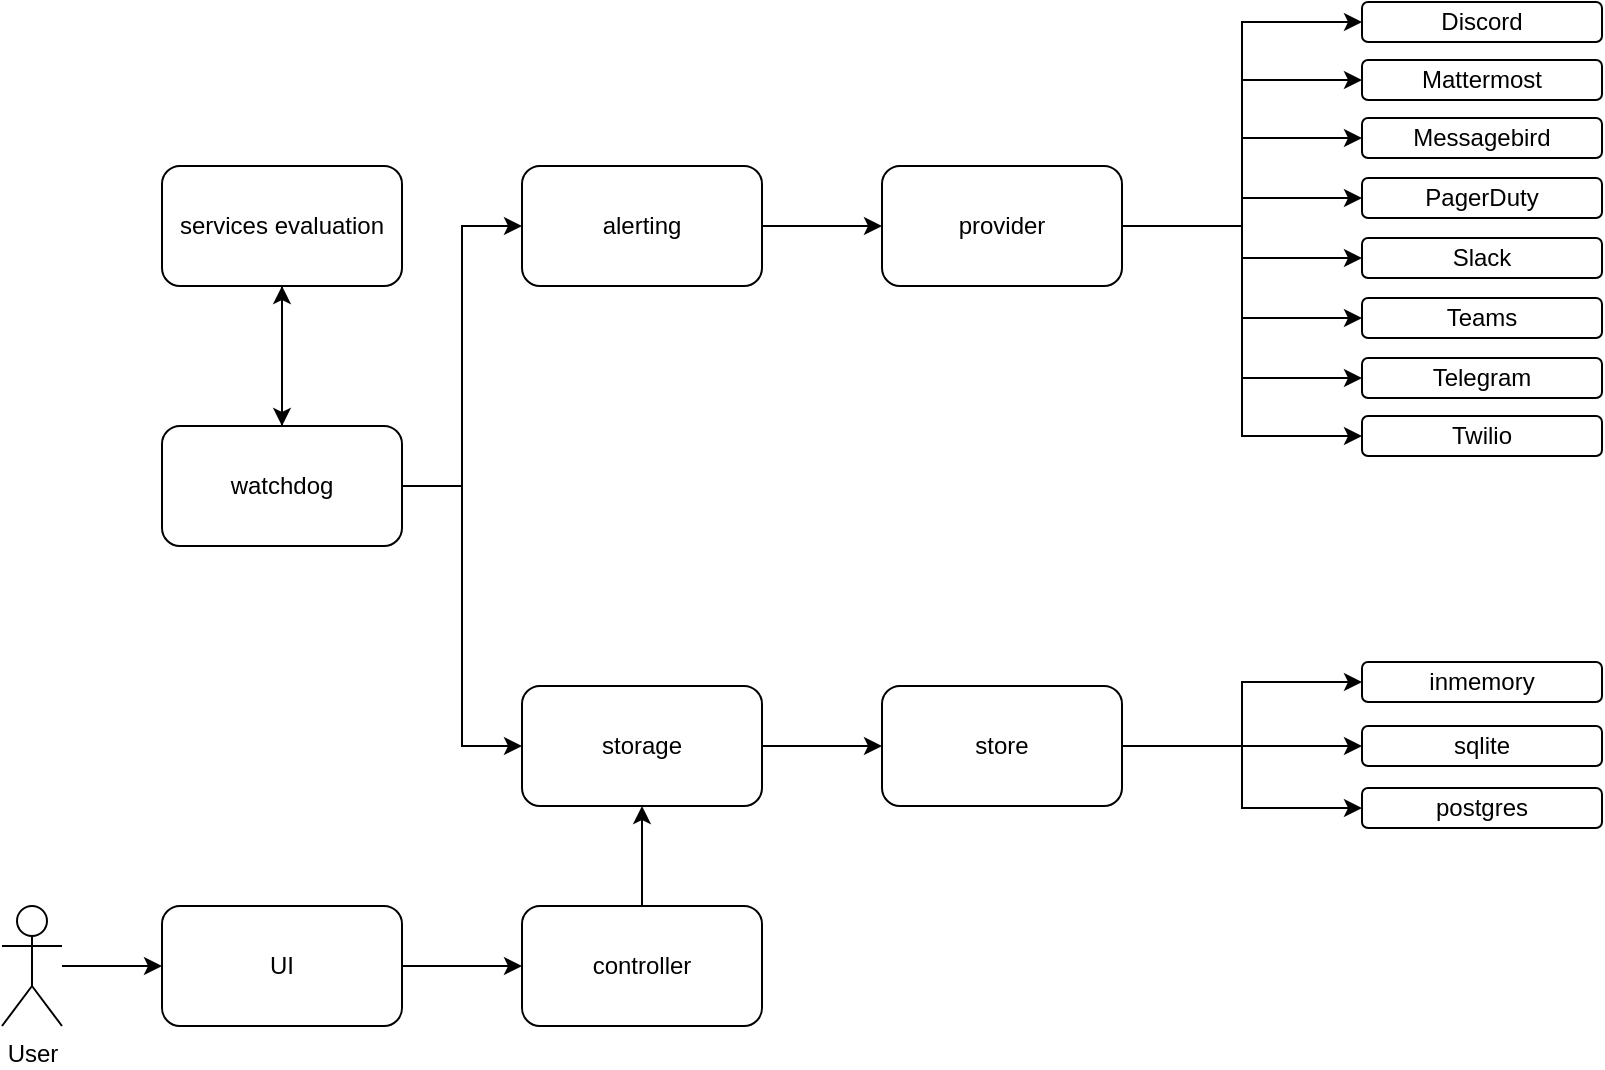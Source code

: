 <mxfile version="15.0.6" type="device"><diagram id="FBbfVOMCjf6Z2LK8Yagy" name="Page-1"><mxGraphModel dx="791" dy="358" grid="1" gridSize="10" guides="1" tooltips="1" connect="1" arrows="1" fold="1" page="1" pageScale="1" pageWidth="1200" pageHeight="1920" math="0" shadow="0"><root><mxCell id="0"/><mxCell id="1" parent="0"/><mxCell id="NOXlemDu1rowvWpGoh8e-1" value="" style="edgeStyle=orthogonalEdgeStyle;rounded=0;orthogonalLoop=1;jettySize=auto;html=1;" edge="1" parent="1" source="NOXlemDu1rowvWpGoh8e-2" target="NOXlemDu1rowvWpGoh8e-17"><mxGeometry relative="1" as="geometry"/></mxCell><mxCell id="NOXlemDu1rowvWpGoh8e-2" value="alerting" style="rounded=1;whiteSpace=wrap;html=1;" vertex="1" parent="1"><mxGeometry x="890" y="202" width="120" height="60" as="geometry"/></mxCell><mxCell id="NOXlemDu1rowvWpGoh8e-3" style="edgeStyle=orthogonalEdgeStyle;rounded=0;orthogonalLoop=1;jettySize=auto;html=1;entryX=0;entryY=0.5;entryDx=0;entryDy=0;" edge="1" parent="1" source="NOXlemDu1rowvWpGoh8e-6" target="NOXlemDu1rowvWpGoh8e-8"><mxGeometry relative="1" as="geometry"/></mxCell><mxCell id="NOXlemDu1rowvWpGoh8e-4" style="edgeStyle=orthogonalEdgeStyle;rounded=0;orthogonalLoop=1;jettySize=auto;html=1;entryX=0;entryY=0.5;entryDx=0;entryDy=0;" edge="1" parent="1" source="NOXlemDu1rowvWpGoh8e-6" target="NOXlemDu1rowvWpGoh8e-2"><mxGeometry relative="1" as="geometry"/></mxCell><mxCell id="NOXlemDu1rowvWpGoh8e-5" style="edgeStyle=orthogonalEdgeStyle;rounded=0;orthogonalLoop=1;jettySize=auto;html=1;entryX=0.5;entryY=1;entryDx=0;entryDy=0;" edge="1" parent="1" source="NOXlemDu1rowvWpGoh8e-6" target="NOXlemDu1rowvWpGoh8e-30"><mxGeometry relative="1" as="geometry"/></mxCell><mxCell id="NOXlemDu1rowvWpGoh8e-6" value="watchdog" style="rounded=1;whiteSpace=wrap;html=1;" vertex="1" parent="1"><mxGeometry x="710" y="332" width="120" height="60" as="geometry"/></mxCell><mxCell id="NOXlemDu1rowvWpGoh8e-7" style="edgeStyle=orthogonalEdgeStyle;rounded=0;orthogonalLoop=1;jettySize=auto;html=1;entryX=0;entryY=0.5;entryDx=0;entryDy=0;" edge="1" parent="1" source="NOXlemDu1rowvWpGoh8e-8" target="NOXlemDu1rowvWpGoh8e-26"><mxGeometry relative="1" as="geometry"/></mxCell><mxCell id="NOXlemDu1rowvWpGoh8e-8" value="storage" style="rounded=1;whiteSpace=wrap;html=1;" vertex="1" parent="1"><mxGeometry x="890" y="462" width="120" height="60" as="geometry"/></mxCell><mxCell id="NOXlemDu1rowvWpGoh8e-9" value="" style="edgeStyle=orthogonalEdgeStyle;rounded=0;orthogonalLoop=1;jettySize=auto;html=1;entryX=0;entryY=0.5;entryDx=0;entryDy=0;" edge="1" parent="1" source="NOXlemDu1rowvWpGoh8e-17" target="NOXlemDu1rowvWpGoh8e-20"><mxGeometry relative="1" as="geometry"/></mxCell><mxCell id="NOXlemDu1rowvWpGoh8e-10" style="edgeStyle=orthogonalEdgeStyle;rounded=0;orthogonalLoop=1;jettySize=auto;html=1;entryX=0;entryY=0.5;entryDx=0;entryDy=0;" edge="1" parent="1" source="NOXlemDu1rowvWpGoh8e-17" target="NOXlemDu1rowvWpGoh8e-19"><mxGeometry relative="1" as="geometry"/></mxCell><mxCell id="NOXlemDu1rowvWpGoh8e-11" style="edgeStyle=orthogonalEdgeStyle;rounded=0;orthogonalLoop=1;jettySize=auto;html=1;entryX=0;entryY=0.5;entryDx=0;entryDy=0;" edge="1" parent="1" source="NOXlemDu1rowvWpGoh8e-17" target="NOXlemDu1rowvWpGoh8e-18"><mxGeometry relative="1" as="geometry"/></mxCell><mxCell id="NOXlemDu1rowvWpGoh8e-12" style="edgeStyle=orthogonalEdgeStyle;rounded=0;orthogonalLoop=1;jettySize=auto;html=1;entryX=0;entryY=0.5;entryDx=0;entryDy=0;" edge="1" parent="1" source="NOXlemDu1rowvWpGoh8e-17" target="NOXlemDu1rowvWpGoh8e-21"><mxGeometry relative="1" as="geometry"/></mxCell><mxCell id="NOXlemDu1rowvWpGoh8e-13" style="edgeStyle=orthogonalEdgeStyle;rounded=0;orthogonalLoop=1;jettySize=auto;html=1;entryX=0;entryY=0.5;entryDx=0;entryDy=0;" edge="1" parent="1" source="NOXlemDu1rowvWpGoh8e-17" target="NOXlemDu1rowvWpGoh8e-23"><mxGeometry relative="1" as="geometry"/></mxCell><mxCell id="NOXlemDu1rowvWpGoh8e-14" style="edgeStyle=orthogonalEdgeStyle;rounded=0;orthogonalLoop=1;jettySize=auto;html=1;entryX=0;entryY=0.5;entryDx=0;entryDy=0;" edge="1" parent="1" source="NOXlemDu1rowvWpGoh8e-17" target="NOXlemDu1rowvWpGoh8e-22"><mxGeometry relative="1" as="geometry"/></mxCell><mxCell id="NOXlemDu1rowvWpGoh8e-15" style="edgeStyle=orthogonalEdgeStyle;rounded=0;orthogonalLoop=1;jettySize=auto;html=1;entryX=0;entryY=0.5;entryDx=0;entryDy=0;" edge="1" parent="1" source="NOXlemDu1rowvWpGoh8e-17" target="NOXlemDu1rowvWpGoh8e-31"><mxGeometry relative="1" as="geometry"/></mxCell><mxCell id="NOXlemDu1rowvWpGoh8e-16" style="edgeStyle=orthogonalEdgeStyle;rounded=0;orthogonalLoop=1;jettySize=auto;html=1;entryX=0;entryY=0.5;entryDx=0;entryDy=0;" edge="1" parent="1" source="NOXlemDu1rowvWpGoh8e-17" target="NOXlemDu1rowvWpGoh8e-32"><mxGeometry relative="1" as="geometry"/></mxCell><mxCell id="NOXlemDu1rowvWpGoh8e-17" value="provider" style="whiteSpace=wrap;html=1;rounded=1;" vertex="1" parent="1"><mxGeometry x="1070" y="202" width="120" height="60" as="geometry"/></mxCell><mxCell id="NOXlemDu1rowvWpGoh8e-18" value="Messagebird" style="whiteSpace=wrap;html=1;rounded=1;" vertex="1" parent="1"><mxGeometry x="1310" y="178" width="120" height="20" as="geometry"/></mxCell><mxCell id="NOXlemDu1rowvWpGoh8e-19" value="Slack" style="whiteSpace=wrap;html=1;rounded=1;" vertex="1" parent="1"><mxGeometry x="1310" y="238" width="120" height="20" as="geometry"/></mxCell><mxCell id="NOXlemDu1rowvWpGoh8e-20" value="PagerDuty" style="whiteSpace=wrap;html=1;rounded=1;" vertex="1" parent="1"><mxGeometry x="1310" y="208" width="120" height="20" as="geometry"/></mxCell><mxCell id="NOXlemDu1rowvWpGoh8e-21" value="&lt;div&gt;Teams&lt;/div&gt;" style="whiteSpace=wrap;html=1;rounded=1;" vertex="1" parent="1"><mxGeometry x="1310" y="268" width="120" height="20" as="geometry"/></mxCell><mxCell id="NOXlemDu1rowvWpGoh8e-22" value="Mattermost" style="whiteSpace=wrap;html=1;rounded=1;" vertex="1" parent="1"><mxGeometry x="1310" y="149" width="120" height="20" as="geometry"/></mxCell><mxCell id="NOXlemDu1rowvWpGoh8e-23" value="Telegram" style="whiteSpace=wrap;html=1;rounded=1;" vertex="1" parent="1"><mxGeometry x="1310" y="298" width="120" height="20" as="geometry"/></mxCell><mxCell id="NOXlemDu1rowvWpGoh8e-24" style="edgeStyle=orthogonalEdgeStyle;rounded=0;orthogonalLoop=1;jettySize=auto;html=1;entryX=0;entryY=0.5;entryDx=0;entryDy=0;" edge="1" parent="1" source="NOXlemDu1rowvWpGoh8e-26" target="NOXlemDu1rowvWpGoh8e-27"><mxGeometry relative="1" as="geometry"/></mxCell><mxCell id="NOXlemDu1rowvWpGoh8e-25" style="edgeStyle=orthogonalEdgeStyle;rounded=0;orthogonalLoop=1;jettySize=auto;html=1;entryX=0;entryY=0.5;entryDx=0;entryDy=0;" edge="1" parent="1" source="NOXlemDu1rowvWpGoh8e-26" target="NOXlemDu1rowvWpGoh8e-28"><mxGeometry relative="1" as="geometry"/></mxCell><mxCell id="NOXlemDu1rowvWpGoh8e-40" style="edgeStyle=orthogonalEdgeStyle;rounded=0;orthogonalLoop=1;jettySize=auto;html=1;entryX=0;entryY=0.5;entryDx=0;entryDy=0;" edge="1" parent="1" source="NOXlemDu1rowvWpGoh8e-26" target="NOXlemDu1rowvWpGoh8e-39"><mxGeometry relative="1" as="geometry"/></mxCell><mxCell id="NOXlemDu1rowvWpGoh8e-26" value="store" style="rounded=1;whiteSpace=wrap;html=1;" vertex="1" parent="1"><mxGeometry x="1070" y="462" width="120" height="60" as="geometry"/></mxCell><mxCell id="NOXlemDu1rowvWpGoh8e-27" value="sqlite" style="whiteSpace=wrap;html=1;rounded=1;" vertex="1" parent="1"><mxGeometry x="1310" y="482" width="120" height="20" as="geometry"/></mxCell><mxCell id="NOXlemDu1rowvWpGoh8e-28" value="inmemory" style="whiteSpace=wrap;html=1;rounded=1;" vertex="1" parent="1"><mxGeometry x="1310" y="450" width="120" height="20" as="geometry"/></mxCell><mxCell id="NOXlemDu1rowvWpGoh8e-29" style="edgeStyle=orthogonalEdgeStyle;rounded=0;orthogonalLoop=1;jettySize=auto;html=1;entryX=0.5;entryY=0;entryDx=0;entryDy=0;" edge="1" parent="1" source="NOXlemDu1rowvWpGoh8e-30" target="NOXlemDu1rowvWpGoh8e-6"><mxGeometry relative="1" as="geometry"/></mxCell><mxCell id="NOXlemDu1rowvWpGoh8e-30" value="services evaluation" style="rounded=1;whiteSpace=wrap;html=1;" vertex="1" parent="1"><mxGeometry x="710" y="202" width="120" height="60" as="geometry"/></mxCell><mxCell id="NOXlemDu1rowvWpGoh8e-31" value="Discord" style="whiteSpace=wrap;html=1;rounded=1;" vertex="1" parent="1"><mxGeometry x="1310" y="120" width="120" height="20" as="geometry"/></mxCell><mxCell id="NOXlemDu1rowvWpGoh8e-32" value="Twilio" style="whiteSpace=wrap;html=1;rounded=1;" vertex="1" parent="1"><mxGeometry x="1310" y="327" width="120" height="20" as="geometry"/></mxCell><mxCell id="NOXlemDu1rowvWpGoh8e-33" style="edgeStyle=orthogonalEdgeStyle;rounded=0;orthogonalLoop=1;jettySize=auto;html=1;entryX=0.5;entryY=1;entryDx=0;entryDy=0;" edge="1" parent="1" source="NOXlemDu1rowvWpGoh8e-34" target="NOXlemDu1rowvWpGoh8e-8"><mxGeometry relative="1" as="geometry"/></mxCell><mxCell id="NOXlemDu1rowvWpGoh8e-34" value="controller" style="rounded=1;whiteSpace=wrap;html=1;" vertex="1" parent="1"><mxGeometry x="890" y="572" width="120" height="60" as="geometry"/></mxCell><mxCell id="NOXlemDu1rowvWpGoh8e-35" style="edgeStyle=orthogonalEdgeStyle;rounded=0;orthogonalLoop=1;jettySize=auto;html=1;entryX=0;entryY=0.5;entryDx=0;entryDy=0;" edge="1" parent="1" source="NOXlemDu1rowvWpGoh8e-36" target="NOXlemDu1rowvWpGoh8e-34"><mxGeometry relative="1" as="geometry"/></mxCell><mxCell id="NOXlemDu1rowvWpGoh8e-36" value="UI" style="rounded=1;whiteSpace=wrap;html=1;" vertex="1" parent="1"><mxGeometry x="710" y="572" width="120" height="60" as="geometry"/></mxCell><mxCell id="NOXlemDu1rowvWpGoh8e-37" value="" style="edgeStyle=orthogonalEdgeStyle;rounded=0;orthogonalLoop=1;jettySize=auto;html=1;" edge="1" parent="1" source="NOXlemDu1rowvWpGoh8e-38" target="NOXlemDu1rowvWpGoh8e-36"><mxGeometry relative="1" as="geometry"/></mxCell><mxCell id="NOXlemDu1rowvWpGoh8e-38" value="User" style="shape=umlActor;verticalLabelPosition=bottom;verticalAlign=top;html=1;outlineConnect=0;" vertex="1" parent="1"><mxGeometry x="630" y="572" width="30" height="60" as="geometry"/></mxCell><mxCell id="NOXlemDu1rowvWpGoh8e-39" value="postgres" style="whiteSpace=wrap;html=1;rounded=1;" vertex="1" parent="1"><mxGeometry x="1310" y="513" width="120" height="20" as="geometry"/></mxCell></root></mxGraphModel></diagram></mxfile>